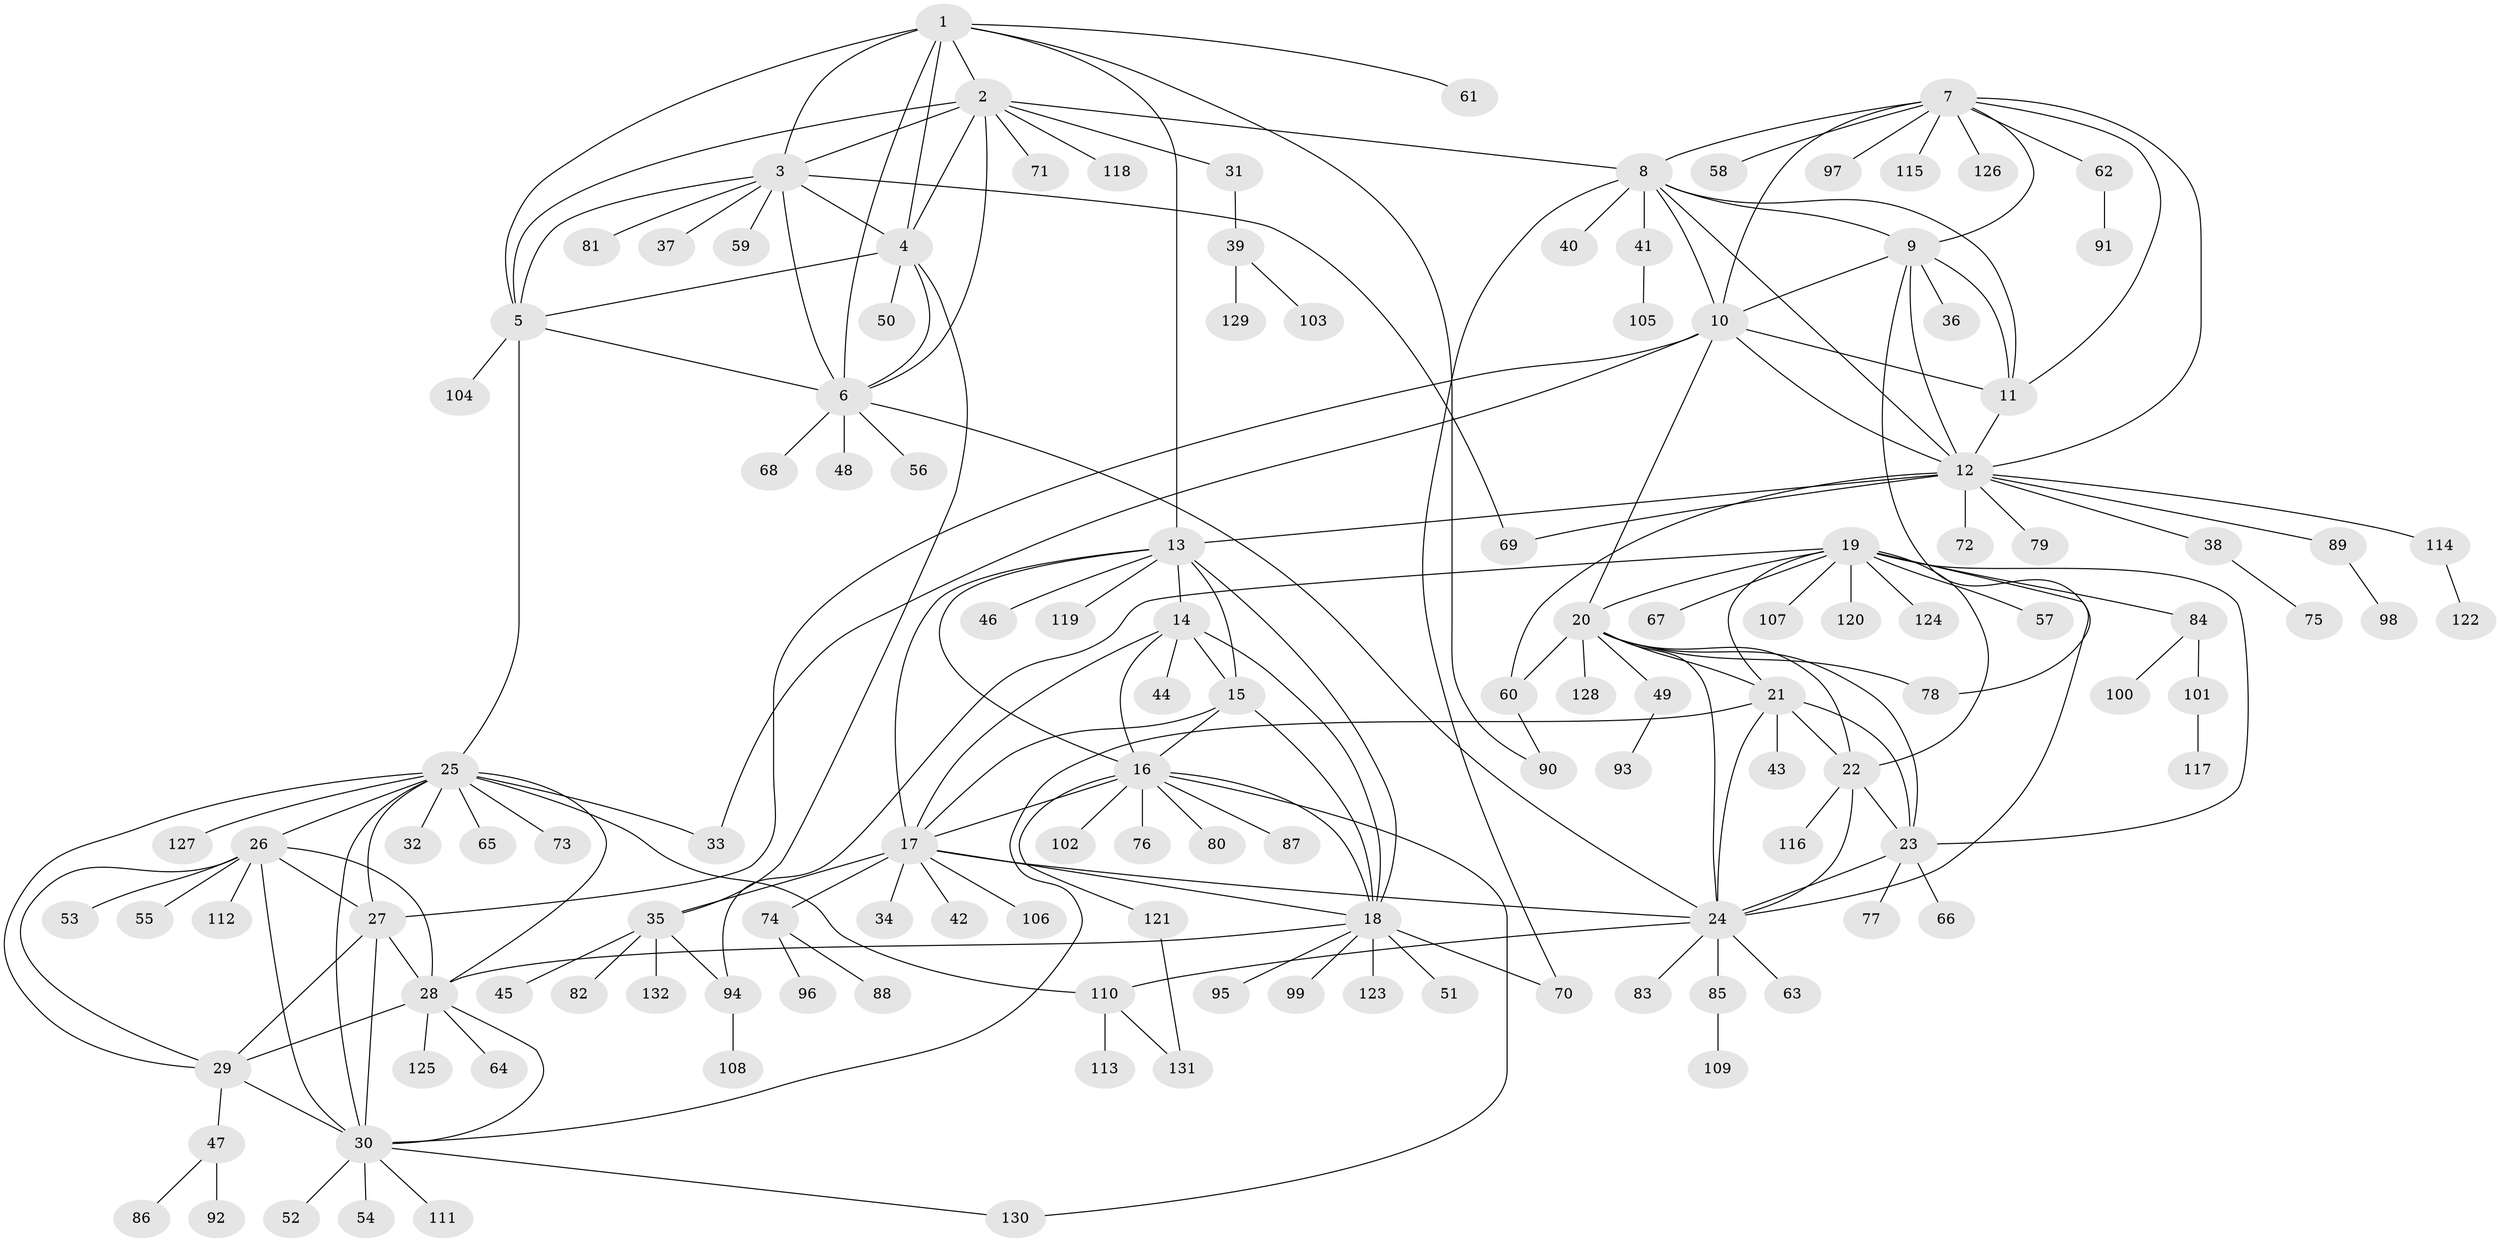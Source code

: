 // coarse degree distribution, {4: 0.025, 8: 0.025, 1: 0.675, 10: 0.025, 14: 0.025, 15: 0.025, 3: 0.075, 6: 0.025, 2: 0.075, 11: 0.025}
// Generated by graph-tools (version 1.1) at 2025/37/03/04/25 23:37:39]
// undirected, 132 vertices, 198 edges
graph export_dot {
  node [color=gray90,style=filled];
  1;
  2;
  3;
  4;
  5;
  6;
  7;
  8;
  9;
  10;
  11;
  12;
  13;
  14;
  15;
  16;
  17;
  18;
  19;
  20;
  21;
  22;
  23;
  24;
  25;
  26;
  27;
  28;
  29;
  30;
  31;
  32;
  33;
  34;
  35;
  36;
  37;
  38;
  39;
  40;
  41;
  42;
  43;
  44;
  45;
  46;
  47;
  48;
  49;
  50;
  51;
  52;
  53;
  54;
  55;
  56;
  57;
  58;
  59;
  60;
  61;
  62;
  63;
  64;
  65;
  66;
  67;
  68;
  69;
  70;
  71;
  72;
  73;
  74;
  75;
  76;
  77;
  78;
  79;
  80;
  81;
  82;
  83;
  84;
  85;
  86;
  87;
  88;
  89;
  90;
  91;
  92;
  93;
  94;
  95;
  96;
  97;
  98;
  99;
  100;
  101;
  102;
  103;
  104;
  105;
  106;
  107;
  108;
  109;
  110;
  111;
  112;
  113;
  114;
  115;
  116;
  117;
  118;
  119;
  120;
  121;
  122;
  123;
  124;
  125;
  126;
  127;
  128;
  129;
  130;
  131;
  132;
  1 -- 2;
  1 -- 3;
  1 -- 4;
  1 -- 5;
  1 -- 6;
  1 -- 13;
  1 -- 61;
  1 -- 90;
  2 -- 3;
  2 -- 4;
  2 -- 5;
  2 -- 6;
  2 -- 8;
  2 -- 31;
  2 -- 71;
  2 -- 118;
  3 -- 4;
  3 -- 5;
  3 -- 6;
  3 -- 37;
  3 -- 59;
  3 -- 69;
  3 -- 81;
  4 -- 5;
  4 -- 6;
  4 -- 35;
  4 -- 50;
  5 -- 6;
  5 -- 25;
  5 -- 104;
  6 -- 24;
  6 -- 48;
  6 -- 56;
  6 -- 68;
  7 -- 8;
  7 -- 9;
  7 -- 10;
  7 -- 11;
  7 -- 12;
  7 -- 58;
  7 -- 62;
  7 -- 97;
  7 -- 115;
  7 -- 126;
  8 -- 9;
  8 -- 10;
  8 -- 11;
  8 -- 12;
  8 -- 40;
  8 -- 41;
  8 -- 70;
  9 -- 10;
  9 -- 11;
  9 -- 12;
  9 -- 36;
  9 -- 78;
  10 -- 11;
  10 -- 12;
  10 -- 20;
  10 -- 27;
  10 -- 33;
  11 -- 12;
  12 -- 13;
  12 -- 38;
  12 -- 60;
  12 -- 69;
  12 -- 72;
  12 -- 79;
  12 -- 89;
  12 -- 114;
  13 -- 14;
  13 -- 15;
  13 -- 16;
  13 -- 17;
  13 -- 18;
  13 -- 46;
  13 -- 119;
  14 -- 15;
  14 -- 16;
  14 -- 17;
  14 -- 18;
  14 -- 44;
  15 -- 16;
  15 -- 17;
  15 -- 18;
  16 -- 17;
  16 -- 18;
  16 -- 76;
  16 -- 80;
  16 -- 87;
  16 -- 102;
  16 -- 121;
  16 -- 130;
  17 -- 18;
  17 -- 24;
  17 -- 34;
  17 -- 35;
  17 -- 42;
  17 -- 74;
  17 -- 106;
  18 -- 28;
  18 -- 51;
  18 -- 70;
  18 -- 95;
  18 -- 99;
  18 -- 123;
  19 -- 20;
  19 -- 21;
  19 -- 22;
  19 -- 23;
  19 -- 24;
  19 -- 57;
  19 -- 67;
  19 -- 84;
  19 -- 94;
  19 -- 107;
  19 -- 120;
  19 -- 124;
  20 -- 21;
  20 -- 22;
  20 -- 23;
  20 -- 24;
  20 -- 49;
  20 -- 60;
  20 -- 78;
  20 -- 128;
  21 -- 22;
  21 -- 23;
  21 -- 24;
  21 -- 30;
  21 -- 43;
  22 -- 23;
  22 -- 24;
  22 -- 116;
  23 -- 24;
  23 -- 66;
  23 -- 77;
  24 -- 63;
  24 -- 83;
  24 -- 85;
  24 -- 110;
  25 -- 26;
  25 -- 27;
  25 -- 28;
  25 -- 29;
  25 -- 30;
  25 -- 32;
  25 -- 33;
  25 -- 65;
  25 -- 73;
  25 -- 110;
  25 -- 127;
  26 -- 27;
  26 -- 28;
  26 -- 29;
  26 -- 30;
  26 -- 53;
  26 -- 55;
  26 -- 112;
  27 -- 28;
  27 -- 29;
  27 -- 30;
  28 -- 29;
  28 -- 30;
  28 -- 64;
  28 -- 125;
  29 -- 30;
  29 -- 47;
  30 -- 52;
  30 -- 54;
  30 -- 111;
  30 -- 130;
  31 -- 39;
  35 -- 45;
  35 -- 82;
  35 -- 94;
  35 -- 132;
  38 -- 75;
  39 -- 103;
  39 -- 129;
  41 -- 105;
  47 -- 86;
  47 -- 92;
  49 -- 93;
  60 -- 90;
  62 -- 91;
  74 -- 88;
  74 -- 96;
  84 -- 100;
  84 -- 101;
  85 -- 109;
  89 -- 98;
  94 -- 108;
  101 -- 117;
  110 -- 113;
  110 -- 131;
  114 -- 122;
  121 -- 131;
}
